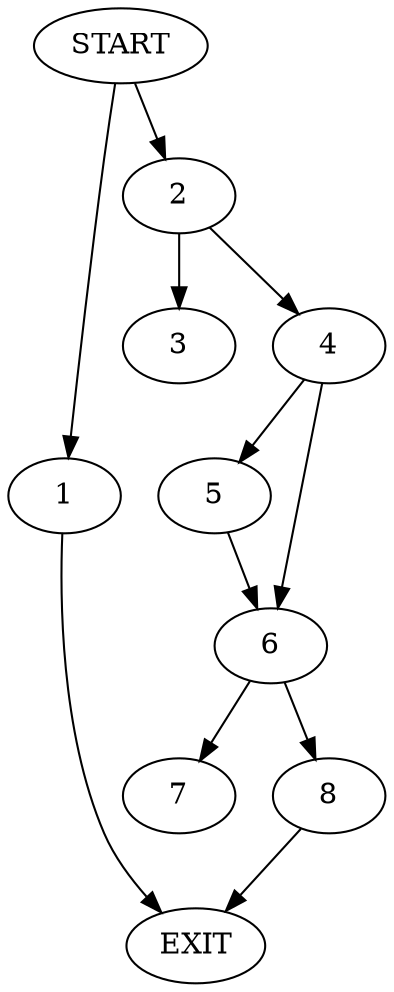 digraph { 
0 [label="START"];
1;
2;
3;
4;
5;
6;
7;
8;
9[label="EXIT"];
0 -> 1;
0 -> 2;
1 -> 9;
2 -> 3;
2 -> 4;
4 -> 5;
4 -> 6;
5 -> 6;
6 -> 7;
6 -> 8;
8 -> 9;
}